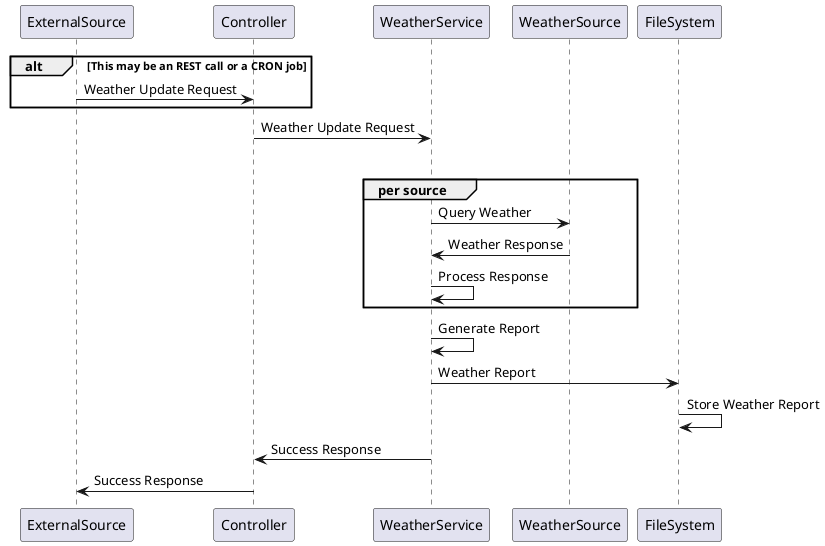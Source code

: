 @startuml
alt This may be an REST call or a CRON job
ExternalSource -> Controller: Weather Update Request
end

Controller -> WeatherService: Weather Update Request

alt
group per source
WeatherService -> WeatherSource: Query Weather
WeatherSource -> WeatherService: Weather Response
WeatherService -> WeatherService: Process Response
end

WeatherService -> WeatherService: Generate Report

WeatherService -> FileSystem: Weather Report
FileSystem -> FileSystem: Store Weather Report
WeatherService -> Controller: Success Response
Controller -> ExternalSource: Success Response

@enduml